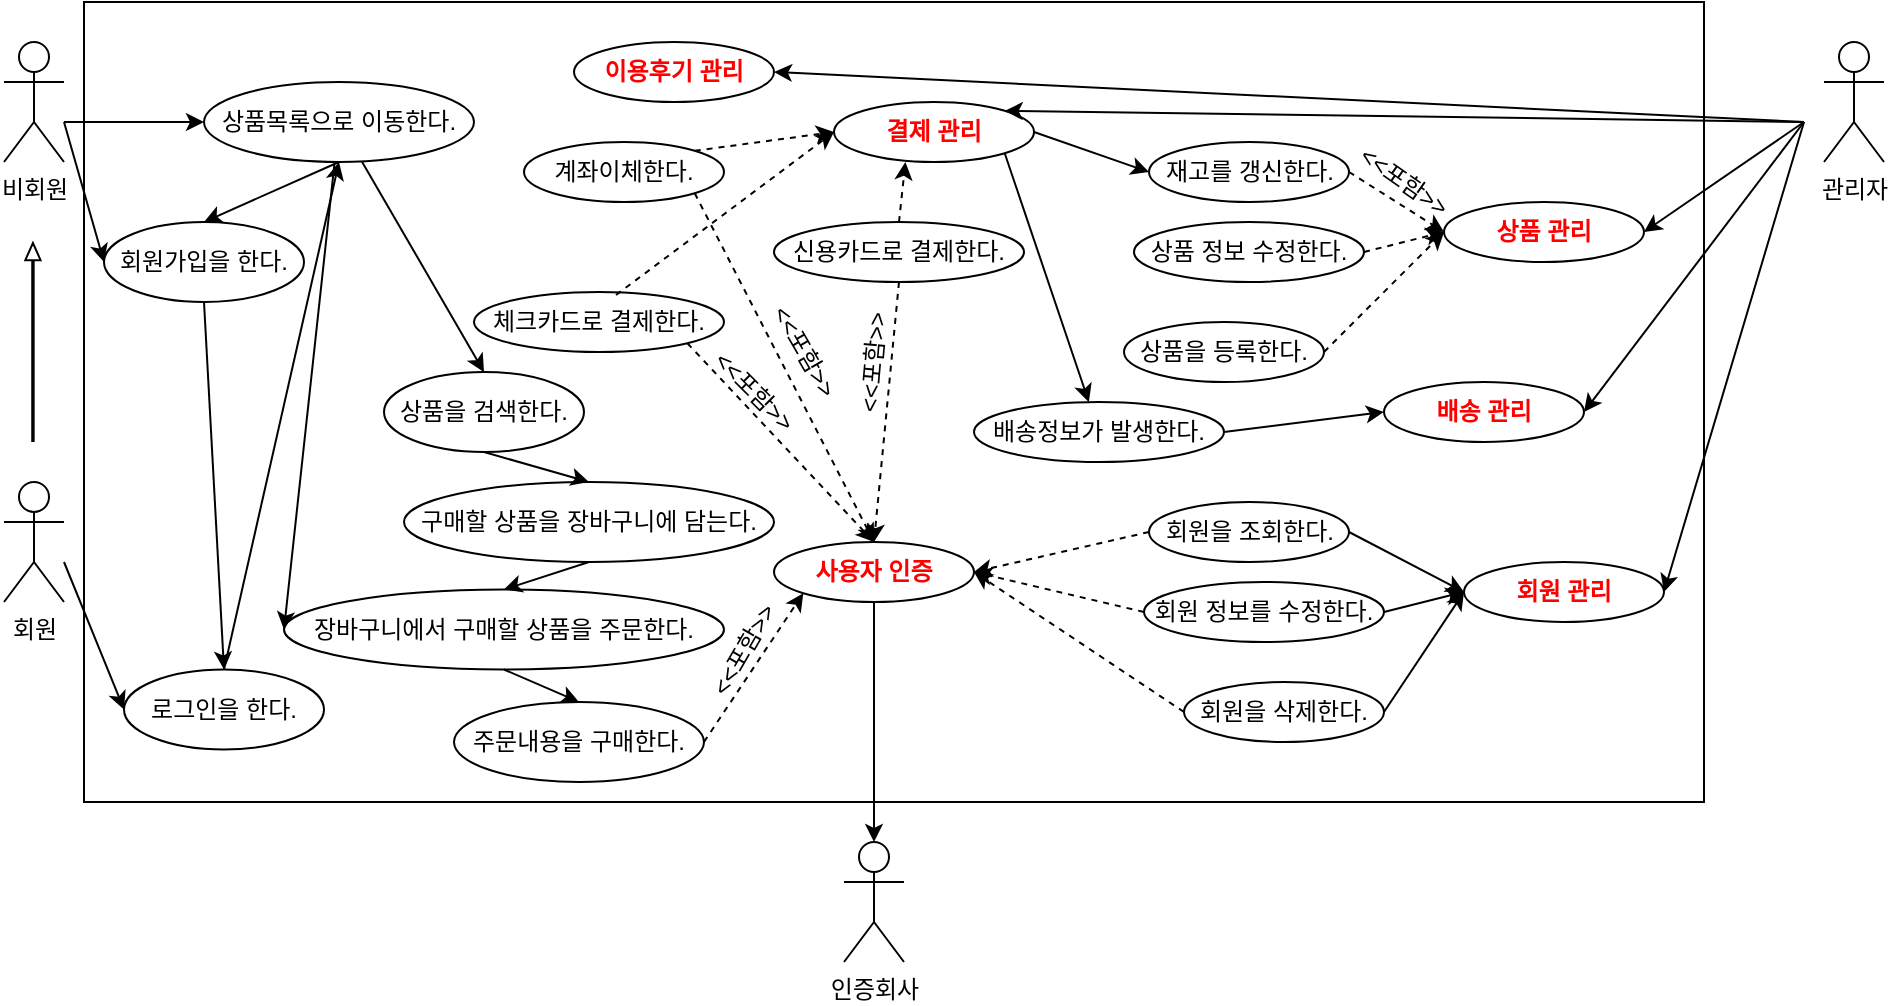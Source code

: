 <mxfile version="21.2.2" type="device">
  <diagram id="R2lEEEUBdFMjLlhIrx00" name="Page-1">
    <mxGraphModel dx="2284" dy="1864" grid="1" gridSize="10" guides="1" tooltips="1" connect="1" arrows="1" fold="1" page="1" pageScale="1" pageWidth="850" pageHeight="1100" math="0" shadow="0" extFonts="Permanent Marker^https://fonts.googleapis.com/css?family=Permanent+Marker">
      <root>
        <mxCell id="0" />
        <mxCell id="1" parent="0" />
        <mxCell id="QBKuipO4u3-x8uvtBvL6-1" value="" style="rounded=0;whiteSpace=wrap;html=1;" parent="1" vertex="1">
          <mxGeometry x="-20" y="-1060" width="810" height="400" as="geometry" />
        </mxCell>
        <mxCell id="QBKuipO4u3-x8uvtBvL6-2" value="비회원" style="shape=umlActor;verticalLabelPosition=bottom;verticalAlign=top;html=1;outlineConnect=0;" parent="1" vertex="1">
          <mxGeometry x="-60" y="-1040" width="30" height="60" as="geometry" />
        </mxCell>
        <mxCell id="QBKuipO4u3-x8uvtBvL6-4" value="회원" style="shape=umlActor;verticalLabelPosition=bottom;verticalAlign=top;html=1;outlineConnect=0;" parent="1" vertex="1">
          <mxGeometry x="-60" y="-820" width="30" height="60" as="geometry" />
        </mxCell>
        <mxCell id="QBKuipO4u3-x8uvtBvL6-5" value="관리자" style="shape=umlActor;verticalLabelPosition=bottom;verticalAlign=top;html=1;outlineConnect=0;" parent="1" vertex="1">
          <mxGeometry x="850" y="-1040" width="30" height="60" as="geometry" />
        </mxCell>
        <mxCell id="QBKuipO4u3-x8uvtBvL6-6" value="회원가입을 한다." style="ellipse;whiteSpace=wrap;html=1;" parent="1" vertex="1">
          <mxGeometry x="-10" y="-950" width="100" height="40" as="geometry" />
        </mxCell>
        <mxCell id="QBKuipO4u3-x8uvtBvL6-7" value="로그인을 한다." style="ellipse;whiteSpace=wrap;html=1;" parent="1" vertex="1">
          <mxGeometry y="-726.25" width="100" height="40" as="geometry" />
        </mxCell>
        <mxCell id="QBKuipO4u3-x8uvtBvL6-8" value="상품을 검색한다." style="ellipse;whiteSpace=wrap;html=1;" parent="1" vertex="1">
          <mxGeometry x="130" y="-875" width="100" height="40" as="geometry" />
        </mxCell>
        <mxCell id="QBKuipO4u3-x8uvtBvL6-9" value="주문내용을 구매한다." style="ellipse;whiteSpace=wrap;html=1;" parent="1" vertex="1">
          <mxGeometry x="165" y="-710" width="125" height="40" as="geometry" />
        </mxCell>
        <mxCell id="QBKuipO4u3-x8uvtBvL6-10" value="장바구니에서 구매할 상품을 주문한다." style="ellipse;whiteSpace=wrap;html=1;" parent="1" vertex="1">
          <mxGeometry x="80" y="-766.25" width="220" height="40" as="geometry" />
        </mxCell>
        <mxCell id="QBKuipO4u3-x8uvtBvL6-11" value="&lt;font color=&quot;#ff0000&quot;&gt;&lt;b&gt;사용자 인증&lt;/b&gt;&lt;/font&gt;" style="ellipse;whiteSpace=wrap;html=1;" parent="1" vertex="1">
          <mxGeometry x="325" y="-790" width="100" height="30" as="geometry" />
        </mxCell>
        <mxCell id="QBKuipO4u3-x8uvtBvL6-12" value="" style="endArrow=classic;html=1;rounded=0;exitX=0.5;exitY=1;exitDx=0;exitDy=0;entryX=0.5;entryY=0;entryDx=0;entryDy=0;" parent="1" source="QBKuipO4u3-x8uvtBvL6-6" target="QBKuipO4u3-x8uvtBvL6-7" edge="1">
          <mxGeometry width="50" height="50" relative="1" as="geometry">
            <mxPoint x="160" y="-850" as="sourcePoint" />
            <mxPoint x="90" y="-830" as="targetPoint" />
          </mxGeometry>
        </mxCell>
        <mxCell id="QBKuipO4u3-x8uvtBvL6-14" value="" style="endArrow=classic;html=1;rounded=0;entryX=0;entryY=0.5;entryDx=0;entryDy=0;" parent="1" target="QBKuipO4u3-x8uvtBvL6-6" edge="1">
          <mxGeometry width="50" height="50" relative="1" as="geometry">
            <mxPoint x="-30" y="-1000" as="sourcePoint" />
            <mxPoint x="90" y="-1000" as="targetPoint" />
          </mxGeometry>
        </mxCell>
        <mxCell id="QBKuipO4u3-x8uvtBvL6-15" value="상품목록으로 이동한다." style="ellipse;whiteSpace=wrap;html=1;" parent="1" vertex="1">
          <mxGeometry x="40" y="-1020" width="135" height="40" as="geometry" />
        </mxCell>
        <mxCell id="QBKuipO4u3-x8uvtBvL6-16" value="" style="endArrow=classic;html=1;rounded=0;entryX=0;entryY=0.5;entryDx=0;entryDy=0;" parent="1" target="QBKuipO4u3-x8uvtBvL6-15" edge="1">
          <mxGeometry width="50" height="50" relative="1" as="geometry">
            <mxPoint x="-30" y="-1000" as="sourcePoint" />
            <mxPoint x="155" y="-880" as="targetPoint" />
          </mxGeometry>
        </mxCell>
        <mxCell id="QBKuipO4u3-x8uvtBvL6-17" value="" style="endArrow=classic;html=1;rounded=0;entryX=0.5;entryY=1;entryDx=0;entryDy=0;exitX=0.5;exitY=0;exitDx=0;exitDy=0;" parent="1" source="QBKuipO4u3-x8uvtBvL6-7" target="QBKuipO4u3-x8uvtBvL6-15" edge="1">
          <mxGeometry width="50" height="50" relative="1" as="geometry">
            <mxPoint x="80" y="-770" as="sourcePoint" />
            <mxPoint x="460" y="-830" as="targetPoint" />
          </mxGeometry>
        </mxCell>
        <mxCell id="QBKuipO4u3-x8uvtBvL6-18" value="&lt;font color=&quot;#ff0000&quot;&gt;&lt;b&gt;이용후기 관리&lt;/b&gt;&lt;/font&gt;" style="ellipse;whiteSpace=wrap;html=1;" parent="1" vertex="1">
          <mxGeometry x="225" y="-1040" width="100" height="30" as="geometry" />
        </mxCell>
        <mxCell id="QBKuipO4u3-x8uvtBvL6-20" value="구매할 상품을 장바구니에 담는다." style="ellipse;whiteSpace=wrap;html=1;" parent="1" vertex="1">
          <mxGeometry x="140" y="-820" width="185" height="40" as="geometry" />
        </mxCell>
        <mxCell id="QBKuipO4u3-x8uvtBvL6-21" value="&lt;font color=&quot;#ff0000&quot;&gt;&lt;b&gt;결제 관리&lt;/b&gt;&lt;/font&gt;" style="ellipse;whiteSpace=wrap;html=1;" parent="1" vertex="1">
          <mxGeometry x="355" y="-1010" width="100" height="30" as="geometry" />
        </mxCell>
        <mxCell id="QBKuipO4u3-x8uvtBvL6-22" value="계좌이체한다." style="ellipse;whiteSpace=wrap;html=1;" parent="1" vertex="1">
          <mxGeometry x="200" y="-990" width="100" height="30" as="geometry" />
        </mxCell>
        <mxCell id="QBKuipO4u3-x8uvtBvL6-23" value="신용카드로 결제한다." style="ellipse;whiteSpace=wrap;html=1;" parent="1" vertex="1">
          <mxGeometry x="325" y="-950" width="125" height="30" as="geometry" />
        </mxCell>
        <mxCell id="QBKuipO4u3-x8uvtBvL6-24" value="인증회사" style="shape=umlActor;verticalLabelPosition=bottom;verticalAlign=top;html=1;outlineConnect=0;" parent="1" vertex="1">
          <mxGeometry x="360" y="-640" width="30" height="60" as="geometry" />
        </mxCell>
        <mxCell id="QBKuipO4u3-x8uvtBvL6-25" value="&lt;font color=&quot;#ff0000&quot;&gt;&lt;b&gt;회원 관리&lt;/b&gt;&lt;/font&gt;" style="ellipse;whiteSpace=wrap;html=1;" parent="1" vertex="1">
          <mxGeometry x="670" y="-780" width="100" height="30" as="geometry" />
        </mxCell>
        <mxCell id="QBKuipO4u3-x8uvtBvL6-26" value="&lt;font color=&quot;#ff0000&quot;&gt;&lt;b&gt;배송 관리&lt;/b&gt;&lt;/font&gt;" style="ellipse;whiteSpace=wrap;html=1;" parent="1" vertex="1">
          <mxGeometry x="630" y="-870" width="100" height="30" as="geometry" />
        </mxCell>
        <mxCell id="QBKuipO4u3-x8uvtBvL6-27" value="&lt;font color=&quot;#ff0000&quot;&gt;&lt;b&gt;상품 관리&lt;/b&gt;&lt;/font&gt;" style="ellipse;whiteSpace=wrap;html=1;" parent="1" vertex="1">
          <mxGeometry x="660" y="-960" width="100" height="30" as="geometry" />
        </mxCell>
        <mxCell id="QBKuipO4u3-x8uvtBvL6-28" value="배송정보가 발생한다." style="ellipse;whiteSpace=wrap;html=1;" parent="1" vertex="1">
          <mxGeometry x="425" y="-860" width="125" height="30" as="geometry" />
        </mxCell>
        <mxCell id="QBKuipO4u3-x8uvtBvL6-29" value="상품을 등록한다." style="ellipse;whiteSpace=wrap;html=1;" parent="1" vertex="1">
          <mxGeometry x="500" y="-900" width="100" height="30" as="geometry" />
        </mxCell>
        <mxCell id="QBKuipO4u3-x8uvtBvL6-30" value="상품 정보 수정한다." style="ellipse;whiteSpace=wrap;html=1;" parent="1" vertex="1">
          <mxGeometry x="505" y="-950" width="115" height="30" as="geometry" />
        </mxCell>
        <mxCell id="QBKuipO4u3-x8uvtBvL6-31" value="재고를 갱신한다." style="ellipse;whiteSpace=wrap;html=1;" parent="1" vertex="1">
          <mxGeometry x="512.5" y="-990" width="100" height="30" as="geometry" />
        </mxCell>
        <mxCell id="QBKuipO4u3-x8uvtBvL6-32" value="회원을 삭제한다." style="ellipse;whiteSpace=wrap;html=1;" parent="1" vertex="1">
          <mxGeometry x="530" y="-720" width="100" height="30" as="geometry" />
        </mxCell>
        <mxCell id="QBKuipO4u3-x8uvtBvL6-33" value="회원 정보를 수정한다." style="ellipse;whiteSpace=wrap;html=1;" parent="1" vertex="1">
          <mxGeometry x="510" y="-770" width="120" height="30" as="geometry" />
        </mxCell>
        <mxCell id="QBKuipO4u3-x8uvtBvL6-34" value="회원을 조회한다." style="ellipse;whiteSpace=wrap;html=1;" parent="1" vertex="1">
          <mxGeometry x="512.5" y="-810" width="100" height="30" as="geometry" />
        </mxCell>
        <mxCell id="QBKuipO4u3-x8uvtBvL6-35" value="" style="endArrow=classic;html=1;rounded=0;exitX=0.5;exitY=1;exitDx=0;exitDy=0;entryX=0.5;entryY=0;entryDx=0;entryDy=0;entryPerimeter=0;" parent="1" source="QBKuipO4u3-x8uvtBvL6-11" target="QBKuipO4u3-x8uvtBvL6-24" edge="1">
          <mxGeometry width="50" height="50" relative="1" as="geometry">
            <mxPoint x="410" y="-820" as="sourcePoint" />
            <mxPoint x="460" y="-870" as="targetPoint" />
          </mxGeometry>
        </mxCell>
        <mxCell id="QBKuipO4u3-x8uvtBvL6-37" value="" style="endArrow=classic;html=1;rounded=0;entryX=0;entryY=0.5;entryDx=0;entryDy=0;" parent="1" source="QBKuipO4u3-x8uvtBvL6-15" target="QBKuipO4u3-x8uvtBvL6-10" edge="1">
          <mxGeometry width="50" height="50" relative="1" as="geometry">
            <mxPoint x="135" y="-790" as="sourcePoint" />
            <mxPoint x="185" y="-840" as="targetPoint" />
          </mxGeometry>
        </mxCell>
        <mxCell id="QBKuipO4u3-x8uvtBvL6-40" value="" style="endArrow=classic;html=1;rounded=0;exitX=1;exitY=0.5;exitDx=0;exitDy=0;entryX=0;entryY=1;entryDx=0;entryDy=0;dashed=1;" parent="1" source="QBKuipO4u3-x8uvtBvL6-9" target="QBKuipO4u3-x8uvtBvL6-11" edge="1">
          <mxGeometry width="50" height="50" relative="1" as="geometry">
            <mxPoint x="410" y="-820" as="sourcePoint" />
            <mxPoint x="460" y="-870" as="targetPoint" />
          </mxGeometry>
        </mxCell>
        <mxCell id="QBKuipO4u3-x8uvtBvL6-41" value="" style="endArrow=classic;html=1;rounded=0;exitX=1;exitY=0.5;exitDx=0;exitDy=0;entryX=0;entryY=0.5;entryDx=0;entryDy=0;" parent="1" source="QBKuipO4u3-x8uvtBvL6-34" target="QBKuipO4u3-x8uvtBvL6-25" edge="1">
          <mxGeometry width="50" height="50" relative="1" as="geometry">
            <mxPoint x="410" y="-820" as="sourcePoint" />
            <mxPoint x="460" y="-870" as="targetPoint" />
          </mxGeometry>
        </mxCell>
        <mxCell id="QBKuipO4u3-x8uvtBvL6-42" value="" style="endArrow=classic;html=1;rounded=0;exitX=1;exitY=0.5;exitDx=0;exitDy=0;entryX=0;entryY=0.5;entryDx=0;entryDy=0;" parent="1" source="QBKuipO4u3-x8uvtBvL6-33" target="QBKuipO4u3-x8uvtBvL6-25" edge="1">
          <mxGeometry width="50" height="50" relative="1" as="geometry">
            <mxPoint x="623" y="-785" as="sourcePoint" />
            <mxPoint x="690" y="-860" as="targetPoint" />
          </mxGeometry>
        </mxCell>
        <mxCell id="QBKuipO4u3-x8uvtBvL6-43" value="" style="endArrow=classic;html=1;rounded=0;exitX=1;exitY=0.5;exitDx=0;exitDy=0;entryX=0;entryY=0.5;entryDx=0;entryDy=0;" parent="1" source="QBKuipO4u3-x8uvtBvL6-32" target="QBKuipO4u3-x8uvtBvL6-25" edge="1">
          <mxGeometry width="50" height="50" relative="1" as="geometry">
            <mxPoint x="640" y="-745" as="sourcePoint" />
            <mxPoint x="690" y="-850" as="targetPoint" />
          </mxGeometry>
        </mxCell>
        <mxCell id="QBKuipO4u3-x8uvtBvL6-44" value="" style="endArrow=classic;html=1;rounded=0;entryX=1;entryY=0.5;entryDx=0;entryDy=0;" parent="1" target="QBKuipO4u3-x8uvtBvL6-25" edge="1">
          <mxGeometry width="50" height="50" relative="1" as="geometry">
            <mxPoint x="840" y="-1000" as="sourcePoint" />
            <mxPoint x="460" y="-870" as="targetPoint" />
          </mxGeometry>
        </mxCell>
        <mxCell id="QBKuipO4u3-x8uvtBvL6-45" value="" style="endArrow=classic;html=1;rounded=0;entryX=1;entryY=0.5;entryDx=0;entryDy=0;" parent="1" target="QBKuipO4u3-x8uvtBvL6-26" edge="1">
          <mxGeometry width="50" height="50" relative="1" as="geometry">
            <mxPoint x="840" y="-1000" as="sourcePoint" />
            <mxPoint x="770" y="-865" as="targetPoint" />
          </mxGeometry>
        </mxCell>
        <mxCell id="QBKuipO4u3-x8uvtBvL6-46" value="" style="endArrow=classic;html=1;rounded=0;entryX=1;entryY=0.5;entryDx=0;entryDy=0;" parent="1" target="QBKuipO4u3-x8uvtBvL6-27" edge="1">
          <mxGeometry width="50" height="50" relative="1" as="geometry">
            <mxPoint x="840" y="-1000" as="sourcePoint" />
            <mxPoint x="770" y="-925" as="targetPoint" />
          </mxGeometry>
        </mxCell>
        <mxCell id="QBKuipO4u3-x8uvtBvL6-47" value="" style="endArrow=classic;html=1;rounded=0;entryX=1;entryY=0.5;entryDx=0;entryDy=0;" parent="1" target="QBKuipO4u3-x8uvtBvL6-18" edge="1">
          <mxGeometry width="50" height="50" relative="1" as="geometry">
            <mxPoint x="840" y="-1000" as="sourcePoint" />
            <mxPoint x="460" y="-870" as="targetPoint" />
          </mxGeometry>
        </mxCell>
        <mxCell id="QBKuipO4u3-x8uvtBvL6-48" value="" style="endArrow=classic;html=1;rounded=0;entryX=1;entryY=0;entryDx=0;entryDy=0;" parent="1" target="QBKuipO4u3-x8uvtBvL6-21" edge="1">
          <mxGeometry width="50" height="50" relative="1" as="geometry">
            <mxPoint x="840" y="-1000" as="sourcePoint" />
            <mxPoint x="400" y="-1025" as="targetPoint" />
          </mxGeometry>
        </mxCell>
        <mxCell id="QBKuipO4u3-x8uvtBvL6-49" value="" style="endArrow=classic;html=1;rounded=0;entryX=0;entryY=0.5;entryDx=0;entryDy=0;exitX=1;exitY=0.5;exitDx=0;exitDy=0;dashed=1;" parent="1" source="QBKuipO4u3-x8uvtBvL6-31" target="QBKuipO4u3-x8uvtBvL6-27" edge="1">
          <mxGeometry width="50" height="50" relative="1" as="geometry">
            <mxPoint x="145" y="-780" as="sourcePoint" />
            <mxPoint x="165" y="-820" as="targetPoint" />
          </mxGeometry>
        </mxCell>
        <mxCell id="QBKuipO4u3-x8uvtBvL6-50" value="" style="endArrow=classic;html=1;rounded=0;entryX=0;entryY=0.5;entryDx=0;entryDy=0;exitX=1;exitY=0.5;exitDx=0;exitDy=0;dashed=1;" parent="1" source="QBKuipO4u3-x8uvtBvL6-30" target="QBKuipO4u3-x8uvtBvL6-27" edge="1">
          <mxGeometry width="50" height="50" relative="1" as="geometry">
            <mxPoint x="155" y="-770" as="sourcePoint" />
            <mxPoint x="175" y="-810" as="targetPoint" />
          </mxGeometry>
        </mxCell>
        <mxCell id="QBKuipO4u3-x8uvtBvL6-51" value="" style="endArrow=classic;html=1;rounded=0;entryX=0;entryY=0.5;entryDx=0;entryDy=0;exitX=1;exitY=0.5;exitDx=0;exitDy=0;dashed=1;" parent="1" source="QBKuipO4u3-x8uvtBvL6-29" target="QBKuipO4u3-x8uvtBvL6-27" edge="1">
          <mxGeometry width="50" height="50" relative="1" as="geometry">
            <mxPoint x="165" y="-760" as="sourcePoint" />
            <mxPoint x="185" y="-800" as="targetPoint" />
          </mxGeometry>
        </mxCell>
        <mxCell id="QBKuipO4u3-x8uvtBvL6-52" value="" style="endArrow=classic;html=1;rounded=0;exitX=1;exitY=0.5;exitDx=0;exitDy=0;entryX=0;entryY=0.5;entryDx=0;entryDy=0;" parent="1" source="QBKuipO4u3-x8uvtBvL6-28" target="QBKuipO4u3-x8uvtBvL6-26" edge="1">
          <mxGeometry width="50" height="50" relative="1" as="geometry">
            <mxPoint x="410" y="-820" as="sourcePoint" />
            <mxPoint x="460" y="-870" as="targetPoint" />
          </mxGeometry>
        </mxCell>
        <mxCell id="QBKuipO4u3-x8uvtBvL6-53" value="" style="endArrow=classic;html=1;rounded=0;exitX=1;exitY=0.5;exitDx=0;exitDy=0;entryX=0;entryY=0.5;entryDx=0;entryDy=0;" parent="1" source="QBKuipO4u3-x8uvtBvL6-21" target="QBKuipO4u3-x8uvtBvL6-31" edge="1">
          <mxGeometry width="50" height="50" relative="1" as="geometry">
            <mxPoint x="410" y="-820" as="sourcePoint" />
            <mxPoint x="460" y="-870" as="targetPoint" />
          </mxGeometry>
        </mxCell>
        <mxCell id="QBKuipO4u3-x8uvtBvL6-54" value="" style="endArrow=classic;html=1;rounded=0;exitX=1;exitY=1;exitDx=0;exitDy=0;" parent="1" source="QBKuipO4u3-x8uvtBvL6-21" target="QBKuipO4u3-x8uvtBvL6-28" edge="1">
          <mxGeometry width="50" height="50" relative="1" as="geometry">
            <mxPoint x="175" y="-750" as="sourcePoint" />
            <mxPoint x="195" y="-790" as="targetPoint" />
          </mxGeometry>
        </mxCell>
        <mxCell id="QBKuipO4u3-x8uvtBvL6-55" value="" style="endArrow=classic;html=1;rounded=0;exitX=1;exitY=0;exitDx=0;exitDy=0;dashed=1;entryX=0;entryY=0.5;entryDx=0;entryDy=0;" parent="1" source="QBKuipO4u3-x8uvtBvL6-22" target="QBKuipO4u3-x8uvtBvL6-21" edge="1">
          <mxGeometry width="50" height="50" relative="1" as="geometry">
            <mxPoint x="410" y="-820" as="sourcePoint" />
            <mxPoint x="460" y="-870" as="targetPoint" />
          </mxGeometry>
        </mxCell>
        <mxCell id="QBKuipO4u3-x8uvtBvL6-56" value="" style="endArrow=classic;html=1;rounded=0;exitX=0.5;exitY=0;exitDx=0;exitDy=0;entryX=0.357;entryY=1;entryDx=0;entryDy=0;entryPerimeter=0;dashed=1;" parent="1" source="QBKuipO4u3-x8uvtBvL6-23" target="QBKuipO4u3-x8uvtBvL6-21" edge="1">
          <mxGeometry width="50" height="50" relative="1" as="geometry">
            <mxPoint x="320" y="-956" as="sourcePoint" />
            <mxPoint x="380" y="-974" as="targetPoint" />
          </mxGeometry>
        </mxCell>
        <mxCell id="QBKuipO4u3-x8uvtBvL6-57" value="" style="endArrow=classic;html=1;rounded=0;exitX=0.5;exitY=1;exitDx=0;exitDy=0;entryX=0.5;entryY=0;entryDx=0;entryDy=0;dashed=1;" parent="1" source="QBKuipO4u3-x8uvtBvL6-23" target="QBKuipO4u3-x8uvtBvL6-11" edge="1">
          <mxGeometry width="50" height="50" relative="1" as="geometry">
            <mxPoint x="410" y="-820" as="sourcePoint" />
            <mxPoint x="460" y="-870" as="targetPoint" />
          </mxGeometry>
        </mxCell>
        <mxCell id="QBKuipO4u3-x8uvtBvL6-58" value="" style="endArrow=classic;html=1;rounded=0;exitX=1;exitY=1;exitDx=0;exitDy=0;entryX=0.5;entryY=0;entryDx=0;entryDy=0;dashed=1;" parent="1" source="QBKuipO4u3-x8uvtBvL6-22" target="QBKuipO4u3-x8uvtBvL6-11" edge="1">
          <mxGeometry width="50" height="50" relative="1" as="geometry">
            <mxPoint x="405" y="-920" as="sourcePoint" />
            <mxPoint x="370" y="-820" as="targetPoint" />
          </mxGeometry>
        </mxCell>
        <mxCell id="QBKuipO4u3-x8uvtBvL6-69" value="" style="endArrow=classic;html=1;rounded=0;shape=flexArrow;endWidth=5.918;endSize=2.521;width=0.714;" parent="1" edge="1">
          <mxGeometry width="50" height="50" relative="1" as="geometry">
            <mxPoint x="-45.53" y="-840" as="sourcePoint" />
            <mxPoint x="-45.53" y="-940" as="targetPoint" />
          </mxGeometry>
        </mxCell>
        <mxCell id="QBKuipO4u3-x8uvtBvL6-70" value="&amp;lt;&amp;lt;포함&amp;gt;&amp;gt;" style="text;html=1;strokeColor=none;fillColor=none;align=center;verticalAlign=middle;whiteSpace=wrap;rounded=0;rotation=-60;" parent="1" vertex="1">
          <mxGeometry x="280" y="-746.25" width="60" height="20" as="geometry" />
        </mxCell>
        <mxCell id="QBKuipO4u3-x8uvtBvL6-71" value="&amp;lt;&amp;lt;포함&amp;gt;&amp;gt;" style="text;html=1;strokeColor=none;fillColor=none;align=center;verticalAlign=middle;whiteSpace=wrap;rounded=0;rotation=-85;" parent="1" vertex="1">
          <mxGeometry x="345" y="-890" width="60" height="20" as="geometry" />
        </mxCell>
        <mxCell id="QBKuipO4u3-x8uvtBvL6-72" value="&amp;lt;&amp;lt;포함&amp;gt;&amp;gt;" style="text;html=1;strokeColor=none;fillColor=none;align=center;verticalAlign=middle;whiteSpace=wrap;rounded=0;rotation=60;" parent="1" vertex="1">
          <mxGeometry x="310" y="-895" width="60" height="20" as="geometry" />
        </mxCell>
        <mxCell id="QBKuipO4u3-x8uvtBvL6-73" value="&amp;lt;&amp;lt;포함&amp;gt;&amp;gt;" style="text;html=1;strokeColor=none;fillColor=none;align=center;verticalAlign=middle;whiteSpace=wrap;rounded=0;rotation=35;" parent="1" vertex="1">
          <mxGeometry x="610" y="-980" width="60" height="20" as="geometry" />
        </mxCell>
        <mxCell id="QBKuipO4u3-x8uvtBvL6-74" value="" style="endArrow=classic;html=1;rounded=0;exitX=0;exitY=0.5;exitDx=0;exitDy=0;entryX=1;entryY=0.5;entryDx=0;entryDy=0;dashed=1;" parent="1" source="QBKuipO4u3-x8uvtBvL6-34" target="QBKuipO4u3-x8uvtBvL6-11" edge="1">
          <mxGeometry width="50" height="50" relative="1" as="geometry">
            <mxPoint x="580" y="-820" as="sourcePoint" />
            <mxPoint x="630" y="-870" as="targetPoint" />
          </mxGeometry>
        </mxCell>
        <mxCell id="QBKuipO4u3-x8uvtBvL6-75" value="" style="endArrow=classic;html=1;rounded=0;exitX=0;exitY=0.5;exitDx=0;exitDy=0;entryX=1;entryY=0.5;entryDx=0;entryDy=0;dashed=1;" parent="1" source="QBKuipO4u3-x8uvtBvL6-33" target="QBKuipO4u3-x8uvtBvL6-11" edge="1">
          <mxGeometry width="50" height="50" relative="1" as="geometry">
            <mxPoint x="523" y="-785" as="sourcePoint" />
            <mxPoint x="425" y="-785" as="targetPoint" />
          </mxGeometry>
        </mxCell>
        <mxCell id="QBKuipO4u3-x8uvtBvL6-76" value="" style="endArrow=classic;html=1;rounded=0;exitX=0;exitY=0.5;exitDx=0;exitDy=0;entryX=1;entryY=0.5;entryDx=0;entryDy=0;dashed=1;" parent="1" source="QBKuipO4u3-x8uvtBvL6-32" target="QBKuipO4u3-x8uvtBvL6-11" edge="1">
          <mxGeometry width="50" height="50" relative="1" as="geometry">
            <mxPoint x="520" y="-745" as="sourcePoint" />
            <mxPoint x="425" y="-785" as="targetPoint" />
          </mxGeometry>
        </mxCell>
        <mxCell id="nywlb2JiE0AymdK1wVxD-3" value="" style="endArrow=classic;html=1;rounded=0;entryX=0;entryY=0.5;entryDx=0;entryDy=0;" parent="1" target="QBKuipO4u3-x8uvtBvL6-7" edge="1">
          <mxGeometry width="50" height="50" relative="1" as="geometry">
            <mxPoint x="-30" y="-780" as="sourcePoint" />
            <mxPoint x="55" y="-930" as="targetPoint" />
          </mxGeometry>
        </mxCell>
        <mxCell id="nywlb2JiE0AymdK1wVxD-4" value="체크카드로 결제한다." style="ellipse;whiteSpace=wrap;html=1;" parent="1" vertex="1">
          <mxGeometry x="175" y="-915" width="125" height="30" as="geometry" />
        </mxCell>
        <mxCell id="nywlb2JiE0AymdK1wVxD-5" value="" style="endArrow=classic;html=1;rounded=0;exitX=0.568;exitY=0.05;exitDx=0;exitDy=0;dashed=1;entryX=0;entryY=0.5;entryDx=0;entryDy=0;exitPerimeter=0;" parent="1" source="nywlb2JiE0AymdK1wVxD-4" target="QBKuipO4u3-x8uvtBvL6-21" edge="1">
          <mxGeometry width="50" height="50" relative="1" as="geometry">
            <mxPoint x="320" y="-956" as="sourcePoint" />
            <mxPoint x="380" y="-974" as="targetPoint" />
          </mxGeometry>
        </mxCell>
        <mxCell id="nywlb2JiE0AymdK1wVxD-8" value="" style="endArrow=classic;html=1;rounded=0;entryX=0.5;entryY=0;entryDx=0;entryDy=0;exitX=0.5;exitY=1;exitDx=0;exitDy=0;" parent="1" source="QBKuipO4u3-x8uvtBvL6-10" target="QBKuipO4u3-x8uvtBvL6-9" edge="1">
          <mxGeometry width="50" height="50" relative="1" as="geometry">
            <mxPoint x="205" y="-800" as="sourcePoint" />
            <mxPoint x="225" y="-790" as="targetPoint" />
          </mxGeometry>
        </mxCell>
        <mxCell id="nywlb2JiE0AymdK1wVxD-11" value="" style="endArrow=classic;html=1;rounded=0;exitX=1;exitY=1;exitDx=0;exitDy=0;entryX=0.5;entryY=0;entryDx=0;entryDy=0;dashed=1;" parent="1" source="nywlb2JiE0AymdK1wVxD-4" target="QBKuipO4u3-x8uvtBvL6-11" edge="1">
          <mxGeometry width="50" height="50" relative="1" as="geometry">
            <mxPoint x="282" y="-889" as="sourcePoint" />
            <mxPoint x="365" y="-810" as="targetPoint" />
          </mxGeometry>
        </mxCell>
        <mxCell id="nywlb2JiE0AymdK1wVxD-10" value="&amp;lt;&amp;lt;포함&amp;gt;&amp;gt;" style="text;html=1;strokeColor=none;fillColor=none;align=center;verticalAlign=middle;whiteSpace=wrap;rounded=0;rotation=45;" parent="1" vertex="1">
          <mxGeometry x="285" y="-875" width="60" height="20" as="geometry" />
        </mxCell>
        <mxCell id="nywlb2JiE0AymdK1wVxD-14" value="" style="endArrow=classic;html=1;rounded=0;entryX=0.5;entryY=0;entryDx=0;entryDy=0;exitX=0.5;exitY=1;exitDx=0;exitDy=0;" parent="1" source="QBKuipO4u3-x8uvtBvL6-15" target="QBKuipO4u3-x8uvtBvL6-6" edge="1">
          <mxGeometry width="50" height="50" relative="1" as="geometry">
            <mxPoint y="-990" as="sourcePoint" />
            <mxPoint x="50" y="-980" as="targetPoint" />
          </mxGeometry>
        </mxCell>
        <mxCell id="nywlb2JiE0AymdK1wVxD-16" value="" style="endArrow=classic;html=1;rounded=0;entryX=0.5;entryY=0;entryDx=0;entryDy=0;exitX=0.5;exitY=1;exitDx=0;exitDy=0;" parent="1" source="QBKuipO4u3-x8uvtBvL6-8" target="QBKuipO4u3-x8uvtBvL6-20" edge="1">
          <mxGeometry width="50" height="50" relative="1" as="geometry">
            <mxPoint x="115" y="-724" as="sourcePoint" />
            <mxPoint x="150" y="-845" as="targetPoint" />
          </mxGeometry>
        </mxCell>
        <mxCell id="nywlb2JiE0AymdK1wVxD-17" value="" style="endArrow=classic;html=1;rounded=0;entryX=0.5;entryY=0;entryDx=0;entryDy=0;exitX=0.5;exitY=1;exitDx=0;exitDy=0;" parent="1" source="QBKuipO4u3-x8uvtBvL6-20" target="QBKuipO4u3-x8uvtBvL6-10" edge="1">
          <mxGeometry width="50" height="50" relative="1" as="geometry">
            <mxPoint x="200" y="-825" as="sourcePoint" />
            <mxPoint x="233" y="-810" as="targetPoint" />
          </mxGeometry>
        </mxCell>
        <mxCell id="4pgcSnz3avKD77ZhDudU-1" value="" style="endArrow=classic;html=1;rounded=0;entryX=0.5;entryY=0;entryDx=0;entryDy=0;" parent="1" source="QBKuipO4u3-x8uvtBvL6-15" target="QBKuipO4u3-x8uvtBvL6-8" edge="1">
          <mxGeometry width="50" height="50" relative="1" as="geometry">
            <mxPoint y="-990" as="sourcePoint" />
            <mxPoint x="172.5" y="-950" as="targetPoint" />
          </mxGeometry>
        </mxCell>
      </root>
    </mxGraphModel>
  </diagram>
</mxfile>
